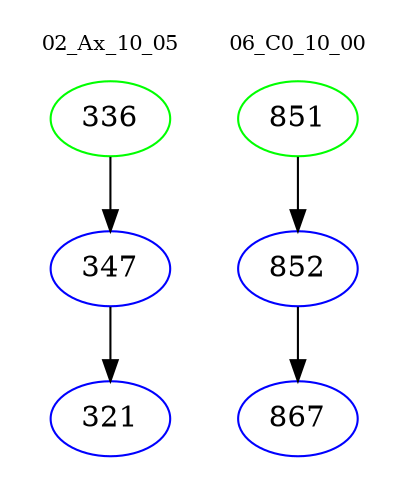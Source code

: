 digraph{
subgraph cluster_0 {
color = white
label = "02_Ax_10_05";
fontsize=10;
T0_336 [label="336", color="green"]
T0_336 -> T0_347 [color="black"]
T0_347 [label="347", color="blue"]
T0_347 -> T0_321 [color="black"]
T0_321 [label="321", color="blue"]
}
subgraph cluster_1 {
color = white
label = "06_C0_10_00";
fontsize=10;
T1_851 [label="851", color="green"]
T1_851 -> T1_852 [color="black"]
T1_852 [label="852", color="blue"]
T1_852 -> T1_867 [color="black"]
T1_867 [label="867", color="blue"]
}
}
